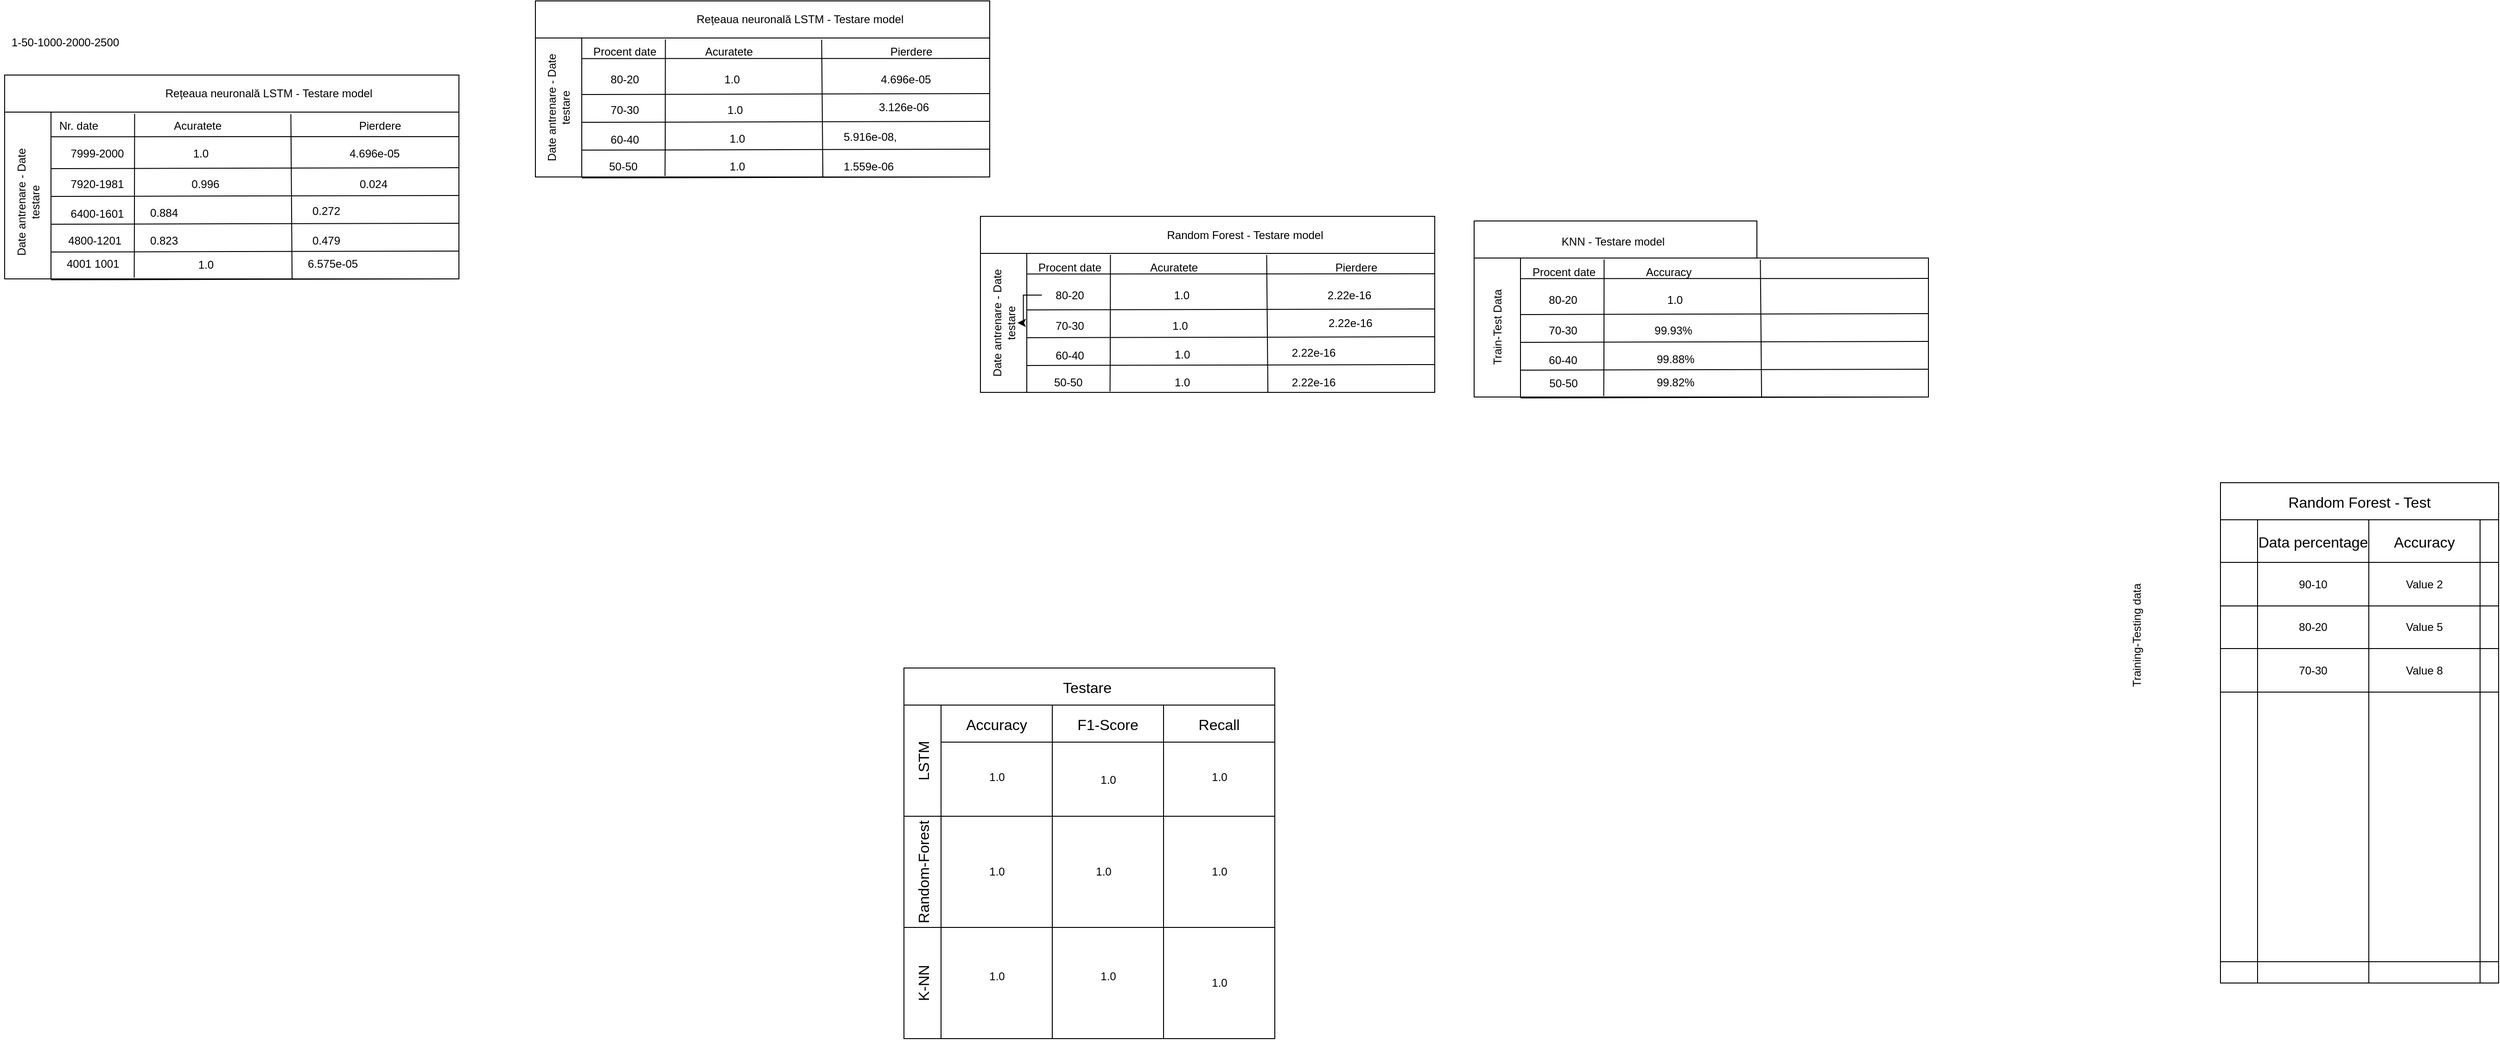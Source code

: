 <mxfile version="26.2.13">
  <diagram name="Page-1" id="PY9rWITnnQt0CTfy31vw">
    <mxGraphModel dx="1418" dy="755" grid="1" gridSize="10" guides="1" tooltips="1" connect="1" arrows="1" fold="1" page="1" pageScale="1" pageWidth="850" pageHeight="1100" math="0" shadow="0">
      <root>
        <mxCell id="0" />
        <mxCell id="1" parent="0" />
        <mxCell id="I1dKK3iE2u9QphAeNOep-3" value="" style="rounded=0;whiteSpace=wrap;html=1;" parent="1" vertex="1">
          <mxGeometry x="190" y="210" width="440" height="180" as="geometry" />
        </mxCell>
        <mxCell id="I1dKK3iE2u9QphAeNOep-4" value="" style="endArrow=none;html=1;rounded=0;entryX=1;entryY=0.147;entryDx=0;entryDy=0;entryPerimeter=0;exitX=-0.001;exitY=0.148;exitDx=0;exitDy=0;exitPerimeter=0;" parent="1" source="I1dKK3iE2u9QphAeNOep-3" target="I1dKK3iE2u9QphAeNOep-3" edge="1">
          <mxGeometry width="50" height="50" relative="1" as="geometry">
            <mxPoint x="240" y="242" as="sourcePoint" />
            <mxPoint x="270" y="270" as="targetPoint" />
          </mxGeometry>
        </mxCell>
        <mxCell id="I1dKK3iE2u9QphAeNOep-7" value="" style="endArrow=none;html=1;rounded=0;exitX=0.204;exitY=0.993;exitDx=0;exitDy=0;exitPerimeter=0;entryX=0.205;entryY=0.01;entryDx=0;entryDy=0;entryPerimeter=0;" parent="1" source="I1dKK3iE2u9QphAeNOep-3" target="I1dKK3iE2u9QphAeNOep-3" edge="1">
          <mxGeometry width="50" height="50" relative="1" as="geometry">
            <mxPoint x="250.0" y="428.35" as="sourcePoint" />
            <mxPoint x="280" y="212" as="targetPoint" />
            <Array as="points">
              <mxPoint x="280" y="320" />
            </Array>
          </mxGeometry>
        </mxCell>
        <mxCell id="I1dKK3iE2u9QphAeNOep-9" value="" style="endArrow=none;html=1;rounded=0;entryX=1;entryY=0.147;entryDx=0;entryDy=0;entryPerimeter=0;exitX=-0.001;exitY=0.148;exitDx=0;exitDy=0;exitPerimeter=0;" parent="1" edge="1">
          <mxGeometry width="50" height="50" relative="1" as="geometry">
            <mxPoint x="190" y="271" as="sourcePoint" />
            <mxPoint x="630" y="270" as="targetPoint" />
          </mxGeometry>
        </mxCell>
        <mxCell id="I1dKK3iE2u9QphAeNOep-10" value="" style="endArrow=none;html=1;rounded=0;entryX=1;entryY=0.147;entryDx=0;entryDy=0;entryPerimeter=0;exitX=-0.001;exitY=0.148;exitDx=0;exitDy=0;exitPerimeter=0;" parent="1" edge="1">
          <mxGeometry width="50" height="50" relative="1" as="geometry">
            <mxPoint x="190" y="301" as="sourcePoint" />
            <mxPoint x="630" y="300" as="targetPoint" />
          </mxGeometry>
        </mxCell>
        <mxCell id="I1dKK3iE2u9QphAeNOep-11" value="" style="endArrow=none;html=1;rounded=0;entryX=1;entryY=0.147;entryDx=0;entryDy=0;entryPerimeter=0;exitX=-0.001;exitY=0.148;exitDx=0;exitDy=0;exitPerimeter=0;" parent="1" edge="1">
          <mxGeometry width="50" height="50" relative="1" as="geometry">
            <mxPoint x="190" y="331" as="sourcePoint" />
            <mxPoint x="630" y="330" as="targetPoint" />
          </mxGeometry>
        </mxCell>
        <mxCell id="I1dKK3iE2u9QphAeNOep-12" value="" style="endArrow=none;html=1;rounded=0;entryX=1;entryY=0.147;entryDx=0;entryDy=0;entryPerimeter=0;exitX=-0.001;exitY=0.148;exitDx=0;exitDy=0;exitPerimeter=0;" parent="1" edge="1">
          <mxGeometry width="50" height="50" relative="1" as="geometry">
            <mxPoint x="190" y="361" as="sourcePoint" />
            <mxPoint x="630" y="360" as="targetPoint" />
          </mxGeometry>
        </mxCell>
        <mxCell id="I1dKK3iE2u9QphAeNOep-13" value="" style="endArrow=none;html=1;rounded=0;entryX=1;entryY=0.147;entryDx=0;entryDy=0;entryPerimeter=0;exitX=-0.001;exitY=0.148;exitDx=0;exitDy=0;exitPerimeter=0;" parent="1" edge="1">
          <mxGeometry width="50" height="50" relative="1" as="geometry">
            <mxPoint x="190" y="391" as="sourcePoint" />
            <mxPoint x="630" y="390" as="targetPoint" />
          </mxGeometry>
        </mxCell>
        <mxCell id="I1dKK3iE2u9QphAeNOep-29" value="Nr. date" style="text;html=1;align=center;verticalAlign=middle;whiteSpace=wrap;rounded=0;" parent="1" vertex="1">
          <mxGeometry x="190" y="210" width="60" height="30" as="geometry" />
        </mxCell>
        <mxCell id="I1dKK3iE2u9QphAeNOep-30" value="" style="rounded=0;whiteSpace=wrap;html=1;" parent="1" vertex="1">
          <mxGeometry x="140" y="210" width="50" height="180" as="geometry" />
        </mxCell>
        <mxCell id="I1dKK3iE2u9QphAeNOep-31" value="Date antrenare - Date testare" style="text;html=1;align=center;verticalAlign=middle;whiteSpace=wrap;rounded=0;rotation=-90;" parent="1" vertex="1">
          <mxGeometry x="97.5" y="292.5" width="135" height="30" as="geometry" />
        </mxCell>
        <mxCell id="I1dKK3iE2u9QphAeNOep-32" value="7999-2000" style="text;html=1;align=center;verticalAlign=middle;whiteSpace=wrap;rounded=0;" parent="1" vertex="1">
          <mxGeometry x="210" y="240" width="60" height="30" as="geometry" />
        </mxCell>
        <mxCell id="I1dKK3iE2u9QphAeNOep-33" value="" style="rounded=0;whiteSpace=wrap;html=1;" parent="1" vertex="1">
          <mxGeometry x="140" y="170" width="490" height="40" as="geometry" />
        </mxCell>
        <mxCell id="I1dKK3iE2u9QphAeNOep-5" value="Rețeaua neuronală LSTM - Testare model" style="text;html=1;align=center;verticalAlign=middle;whiteSpace=wrap;rounded=0;" parent="1" vertex="1">
          <mxGeometry x="275" y="175" width="300" height="30" as="geometry" />
        </mxCell>
        <mxCell id="I1dKK3iE2u9QphAeNOep-35" value="Acuratete&amp;nbsp;" style="text;html=1;align=center;verticalAlign=middle;whiteSpace=wrap;rounded=0;" parent="1" vertex="1">
          <mxGeometry x="275" y="210" width="150" height="30" as="geometry" />
        </mxCell>
        <mxCell id="I1dKK3iE2u9QphAeNOep-36" value="Pierdere" style="text;html=1;align=center;verticalAlign=middle;whiteSpace=wrap;rounded=0;" parent="1" vertex="1">
          <mxGeometry x="470" y="210" width="150" height="30" as="geometry" />
        </mxCell>
        <mxCell id="I1dKK3iE2u9QphAeNOep-37" value="" style="endArrow=none;html=1;rounded=0;entryX=0.588;entryY=0.012;entryDx=0;entryDy=0;entryPerimeter=0;exitX=0.591;exitY=0.997;exitDx=0;exitDy=0;exitPerimeter=0;" parent="1" source="I1dKK3iE2u9QphAeNOep-3" target="I1dKK3iE2u9QphAeNOep-3" edge="1">
          <mxGeometry width="50" height="50" relative="1" as="geometry">
            <mxPoint x="430" y="350" as="sourcePoint" />
            <mxPoint x="480" y="300" as="targetPoint" />
          </mxGeometry>
        </mxCell>
        <mxCell id="I1dKK3iE2u9QphAeNOep-40" value="&amp;nbsp;4.696e-05" style="text;html=1;align=center;verticalAlign=middle;whiteSpace=wrap;rounded=0;" parent="1" vertex="1">
          <mxGeometry x="445" y="240" width="185" height="30" as="geometry" />
        </mxCell>
        <mxCell id="I1dKK3iE2u9QphAeNOep-41" value="&amp;nbsp;1.0" style="text;html=1;align=center;verticalAlign=middle;whiteSpace=wrap;rounded=0;" parent="1" vertex="1">
          <mxGeometry x="320" y="240" width="60" height="30" as="geometry" />
        </mxCell>
        <mxCell id="I1dKK3iE2u9QphAeNOep-42" value="7920-1981" style="text;html=1;align=center;verticalAlign=middle;whiteSpace=wrap;rounded=0;" parent="1" vertex="1">
          <mxGeometry x="210" y="273" width="60" height="30" as="geometry" />
        </mxCell>
        <mxCell id="I1dKK3iE2u9QphAeNOep-43" value="&amp;nbsp;0.996" style="text;html=1;align=center;verticalAlign=middle;whiteSpace=wrap;rounded=0;" parent="1" vertex="1">
          <mxGeometry x="250" y="273" width="210" height="30" as="geometry" />
        </mxCell>
        <mxCell id="I1dKK3iE2u9QphAeNOep-44" value="0.024" style="text;html=1;align=center;verticalAlign=middle;whiteSpace=wrap;rounded=0;" parent="1" vertex="1">
          <mxGeometry x="507.5" y="273" width="60" height="30" as="geometry" />
        </mxCell>
        <mxCell id="I1dKK3iE2u9QphAeNOep-47" value="6400-1601" style="text;html=1;align=center;verticalAlign=middle;whiteSpace=wrap;rounded=0;" parent="1" vertex="1">
          <mxGeometry x="210" y="305" width="60" height="30" as="geometry" />
        </mxCell>
        <mxCell id="I1dKK3iE2u9QphAeNOep-49" value="&lt;span style=&quot;color: rgb(0, 0, 0); font-family: Helvetica; font-size: 12px; font-style: normal; font-variant-ligatures: normal; font-variant-caps: normal; font-weight: 400; letter-spacing: normal; orphans: 2; text-align: center; text-indent: 0px; text-transform: none; widows: 2; word-spacing: 0px; -webkit-text-stroke-width: 0px; white-space: normal; background-color: rgb(251, 251, 251); text-decoration-thickness: initial; text-decoration-style: initial; text-decoration-color: initial; display: inline !important; float: none;&quot;&gt;0.272&lt;/span&gt;" style="text;whiteSpace=wrap;html=1;" parent="1" vertex="1">
          <mxGeometry x="470" y="303" width="160" height="40" as="geometry" />
        </mxCell>
        <mxCell id="I1dKK3iE2u9QphAeNOep-50" value="&lt;span style=&quot;color: rgb(0, 0, 0); font-family: Helvetica; font-size: 12px; font-style: normal; font-variant-ligatures: normal; font-variant-caps: normal; font-weight: 400; letter-spacing: normal; orphans: 2; text-align: center; text-indent: 0px; text-transform: none; widows: 2; word-spacing: 0px; -webkit-text-stroke-width: 0px; white-space: normal; background-color: rgb(251, 251, 251); text-decoration-thickness: initial; text-decoration-style: initial; text-decoration-color: initial; display: inline !important; float: none;&quot;&gt;0.884&lt;/span&gt;" style="text;whiteSpace=wrap;html=1;" parent="1" vertex="1">
          <mxGeometry x="295" y="305" width="150" height="40" as="geometry" />
        </mxCell>
        <mxCell id="I1dKK3iE2u9QphAeNOep-51" value="  4800-1201" style="text;whiteSpace=wrap;" parent="1" vertex="1">
          <mxGeometry x="200" y="335" width="90" height="40" as="geometry" />
        </mxCell>
        <mxCell id="I1dKK3iE2u9QphAeNOep-52" value="1-50-1000-2000-2500" style="text;html=1;align=center;verticalAlign=middle;resizable=0;points=[];autosize=1;strokeColor=none;fillColor=none;" parent="1" vertex="1">
          <mxGeometry x="135" y="120" width="140" height="30" as="geometry" />
        </mxCell>
        <mxCell id="I1dKK3iE2u9QphAeNOep-53" value="0.479" style="text;whiteSpace=wrap;" parent="1" vertex="1">
          <mxGeometry x="470" y="335" width="150" height="40" as="geometry" />
        </mxCell>
        <mxCell id="I1dKK3iE2u9QphAeNOep-54" value="0.823" style="text;whiteSpace=wrap;" parent="1" vertex="1">
          <mxGeometry x="295" y="335" width="150" height="40" as="geometry" />
        </mxCell>
        <mxCell id="I1dKK3iE2u9QphAeNOep-55" value="4001 1001" style="text;whiteSpace=wrap;" parent="1" vertex="1">
          <mxGeometry x="205" y="360" width="90" height="40" as="geometry" />
        </mxCell>
        <mxCell id="I1dKK3iE2u9QphAeNOep-56" value="6.575e-05" style="text;whiteSpace=wrap;" parent="1" vertex="1">
          <mxGeometry x="465" y="360" width="170" height="40" as="geometry" />
        </mxCell>
        <mxCell id="I1dKK3iE2u9QphAeNOep-57" value="&amp;nbsp;1.0" style="text;html=1;align=center;verticalAlign=middle;resizable=0;points=[];autosize=1;strokeColor=none;fillColor=none;" parent="1" vertex="1">
          <mxGeometry x="335" y="360" width="40" height="30" as="geometry" />
        </mxCell>
        <mxCell id="I1dKK3iE2u9QphAeNOep-130" value="Testare " style="shape=table;childLayout=tableLayout;startSize=40;collapsible=0;recursiveResize=0;expand=0;fontSize=16;" parent="1" vertex="1">
          <mxGeometry x="1110" y="810" width="400" height="400" as="geometry" />
        </mxCell>
        <mxCell id="I1dKK3iE2u9QphAeNOep-131" value="LSTM" style="shape=tableRow;horizontal=0;swimlaneHead=0;swimlaneBody=0;top=0;left=0;strokeColor=inherit;bottom=0;right=0;dropTarget=0;fontStyle=0;fillColor=none;points=[[0,0.5],[1,0.5]];portConstraint=eastwest;startSize=40;collapsible=0;recursiveResize=0;expand=0;fontSize=16;" parent="I1dKK3iE2u9QphAeNOep-130" vertex="1">
          <mxGeometry y="40" width="400" height="120" as="geometry" />
        </mxCell>
        <mxCell id="I1dKK3iE2u9QphAeNOep-132" value="Accuracy" style="swimlane;swimlaneHead=0;swimlaneBody=0;fontStyle=0;strokeColor=inherit;connectable=0;fillColor=none;startSize=40;collapsible=0;recursiveResize=0;expand=0;fontSize=16;" parent="I1dKK3iE2u9QphAeNOep-131" vertex="1">
          <mxGeometry x="40" width="120" height="120" as="geometry">
            <mxRectangle width="120" height="120" as="alternateBounds" />
          </mxGeometry>
        </mxCell>
        <mxCell id="OG5c_tO3-TUJXD1SEKAm-31" value="1.0" style="text;html=1;align=center;verticalAlign=middle;resizable=0;points=[];autosize=1;strokeColor=none;fillColor=none;" parent="I1dKK3iE2u9QphAeNOep-132" vertex="1">
          <mxGeometry x="40" y="62.5" width="40" height="30" as="geometry" />
        </mxCell>
        <mxCell id="I1dKK3iE2u9QphAeNOep-133" value="F1-Score" style="swimlane;swimlaneHead=0;swimlaneBody=0;fontStyle=0;strokeColor=inherit;connectable=0;fillColor=none;startSize=40;collapsible=0;recursiveResize=0;expand=0;fontSize=16;" parent="I1dKK3iE2u9QphAeNOep-131" vertex="1">
          <mxGeometry x="160" width="120" height="120" as="geometry">
            <mxRectangle width="120" height="120" as="alternateBounds" />
          </mxGeometry>
        </mxCell>
        <mxCell id="OG5c_tO3-TUJXD1SEKAm-33" value="1.0" style="text;html=1;align=center;verticalAlign=middle;resizable=0;points=[];autosize=1;strokeColor=none;fillColor=none;" parent="I1dKK3iE2u9QphAeNOep-133" vertex="1">
          <mxGeometry x="40" y="65.5" width="40" height="30" as="geometry" />
        </mxCell>
        <mxCell id="I1dKK3iE2u9QphAeNOep-134" value="Recall" style="swimlane;swimlaneHead=0;swimlaneBody=0;fontStyle=0;strokeColor=inherit;connectable=0;fillColor=none;startSize=40;collapsible=0;recursiveResize=0;expand=0;fontSize=16;" parent="I1dKK3iE2u9QphAeNOep-131" vertex="1">
          <mxGeometry x="280" width="120" height="120" as="geometry">
            <mxRectangle width="120" height="120" as="alternateBounds" />
          </mxGeometry>
        </mxCell>
        <mxCell id="OG5c_tO3-TUJXD1SEKAm-32" value="1.0" style="text;html=1;align=center;verticalAlign=middle;resizable=0;points=[];autosize=1;strokeColor=none;fillColor=none;" parent="I1dKK3iE2u9QphAeNOep-134" vertex="1">
          <mxGeometry x="40" y="62.5" width="40" height="30" as="geometry" />
        </mxCell>
        <mxCell id="I1dKK3iE2u9QphAeNOep-135" value="Random-Forest" style="shape=tableRow;horizontal=0;swimlaneHead=0;swimlaneBody=0;top=0;left=0;strokeColor=inherit;bottom=0;right=0;dropTarget=0;fontStyle=0;fillColor=none;points=[[0,0.5],[1,0.5]];portConstraint=eastwest;startSize=40;collapsible=0;recursiveResize=0;expand=0;fontSize=16;" parent="I1dKK3iE2u9QphAeNOep-130" vertex="1">
          <mxGeometry y="160" width="400" height="120" as="geometry" />
        </mxCell>
        <mxCell id="I1dKK3iE2u9QphAeNOep-136" value="" style="swimlane;swimlaneHead=0;swimlaneBody=0;fontStyle=0;connectable=0;strokeColor=inherit;fillColor=none;startSize=0;collapsible=0;recursiveResize=0;expand=0;fontSize=16;" parent="I1dKK3iE2u9QphAeNOep-135" vertex="1">
          <mxGeometry x="40" width="120" height="120" as="geometry">
            <mxRectangle width="120" height="120" as="alternateBounds" />
          </mxGeometry>
        </mxCell>
        <mxCell id="OG5c_tO3-TUJXD1SEKAm-29" value="1.0" style="text;html=1;align=center;verticalAlign=middle;resizable=0;points=[];autosize=1;strokeColor=none;fillColor=none;" parent="I1dKK3iE2u9QphAeNOep-136" vertex="1">
          <mxGeometry x="40" y="45" width="40" height="30" as="geometry" />
        </mxCell>
        <mxCell id="I1dKK3iE2u9QphAeNOep-137" value="" style="swimlane;swimlaneHead=0;swimlaneBody=0;fontStyle=0;connectable=0;strokeColor=inherit;fillColor=none;startSize=0;collapsible=0;recursiveResize=0;expand=0;fontSize=16;" parent="I1dKK3iE2u9QphAeNOep-135" vertex="1">
          <mxGeometry x="160" width="120" height="120" as="geometry">
            <mxRectangle width="120" height="120" as="alternateBounds" />
          </mxGeometry>
        </mxCell>
        <mxCell id="OG5c_tO3-TUJXD1SEKAm-28" value="1.0" style="text;html=1;align=center;verticalAlign=middle;resizable=0;points=[];autosize=1;strokeColor=none;fillColor=none;" parent="I1dKK3iE2u9QphAeNOep-137" vertex="1">
          <mxGeometry x="35" y="45" width="40" height="30" as="geometry" />
        </mxCell>
        <mxCell id="I1dKK3iE2u9QphAeNOep-138" value="" style="swimlane;swimlaneHead=0;swimlaneBody=0;fontStyle=0;connectable=0;strokeColor=inherit;fillColor=none;startSize=0;collapsible=0;recursiveResize=0;expand=0;fontSize=16;" parent="I1dKK3iE2u9QphAeNOep-135" vertex="1">
          <mxGeometry x="280" width="120" height="120" as="geometry">
            <mxRectangle width="120" height="120" as="alternateBounds" />
          </mxGeometry>
        </mxCell>
        <mxCell id="OG5c_tO3-TUJXD1SEKAm-30" value="1.0" style="text;html=1;align=center;verticalAlign=middle;resizable=0;points=[];autosize=1;strokeColor=none;fillColor=none;" parent="I1dKK3iE2u9QphAeNOep-138" vertex="1">
          <mxGeometry x="40" y="45" width="40" height="30" as="geometry" />
        </mxCell>
        <mxCell id="I1dKK3iE2u9QphAeNOep-139" value="K-NN" style="shape=tableRow;horizontal=0;swimlaneHead=0;swimlaneBody=0;top=0;left=0;strokeColor=inherit;bottom=0;right=0;dropTarget=0;fontStyle=0;fillColor=none;points=[[0,0.5],[1,0.5]];portConstraint=eastwest;startSize=40;collapsible=0;recursiveResize=0;expand=0;fontSize=16;" parent="I1dKK3iE2u9QphAeNOep-130" vertex="1">
          <mxGeometry y="280" width="400" height="120" as="geometry" />
        </mxCell>
        <mxCell id="I1dKK3iE2u9QphAeNOep-140" value="" style="swimlane;swimlaneHead=0;swimlaneBody=0;fontStyle=0;connectable=0;strokeColor=inherit;fillColor=none;startSize=0;collapsible=0;recursiveResize=0;expand=0;fontSize=16;" parent="I1dKK3iE2u9QphAeNOep-139" vertex="1">
          <mxGeometry x="40" width="120" height="120" as="geometry">
            <mxRectangle width="120" height="120" as="alternateBounds" />
          </mxGeometry>
        </mxCell>
        <mxCell id="OG5c_tO3-TUJXD1SEKAm-34" value="1.0" style="text;html=1;align=center;verticalAlign=middle;resizable=0;points=[];autosize=1;strokeColor=none;fillColor=none;" parent="I1dKK3iE2u9QphAeNOep-140" vertex="1">
          <mxGeometry x="40" y="38" width="40" height="30" as="geometry" />
        </mxCell>
        <mxCell id="I1dKK3iE2u9QphAeNOep-141" value="" style="swimlane;swimlaneHead=0;swimlaneBody=0;fontStyle=0;connectable=0;strokeColor=inherit;fillColor=none;startSize=0;collapsible=0;recursiveResize=0;expand=0;fontSize=16;" parent="I1dKK3iE2u9QphAeNOep-139" vertex="1">
          <mxGeometry x="160" width="120" height="120" as="geometry">
            <mxRectangle width="120" height="120" as="alternateBounds" />
          </mxGeometry>
        </mxCell>
        <mxCell id="OG5c_tO3-TUJXD1SEKAm-35" value="1.0" style="text;html=1;align=center;verticalAlign=middle;resizable=0;points=[];autosize=1;strokeColor=none;fillColor=none;" parent="I1dKK3iE2u9QphAeNOep-141" vertex="1">
          <mxGeometry x="40" y="38" width="40" height="30" as="geometry" />
        </mxCell>
        <mxCell id="I1dKK3iE2u9QphAeNOep-142" value="" style="swimlane;swimlaneHead=0;swimlaneBody=0;fontStyle=0;connectable=0;strokeColor=inherit;fillColor=none;startSize=0;collapsible=0;recursiveResize=0;expand=0;fontSize=16;" parent="I1dKK3iE2u9QphAeNOep-139" vertex="1">
          <mxGeometry x="280" width="120" height="120" as="geometry">
            <mxRectangle width="120" height="120" as="alternateBounds" />
          </mxGeometry>
        </mxCell>
        <mxCell id="OG5c_tO3-TUJXD1SEKAm-36" value="1.0" style="text;html=1;align=center;verticalAlign=middle;resizable=0;points=[];autosize=1;strokeColor=none;fillColor=none;" parent="I1dKK3iE2u9QphAeNOep-142" vertex="1">
          <mxGeometry x="40" y="45" width="40" height="30" as="geometry" />
        </mxCell>
        <mxCell id="I1dKK3iE2u9QphAeNOep-144" value="" style="swimlane;swimlaneHead=0;swimlaneBody=0;fontStyle=0;connectable=0;strokeColor=inherit;fillColor=none;startSize=0;collapsible=0;recursiveResize=0;expand=0;fontSize=16;" parent="1" vertex="1">
          <mxGeometry x="970" y="560" width="120" height="120" as="geometry">
            <mxRectangle width="120" height="120" as="alternateBounds" />
          </mxGeometry>
        </mxCell>
        <mxCell id="I1dKK3iE2u9QphAeNOep-145" value="" style="swimlane;swimlaneHead=0;swimlaneBody=0;fontStyle=0;connectable=0;strokeColor=inherit;fillColor=none;startSize=0;collapsible=0;recursiveResize=0;expand=0;fontSize=16;" parent="1" vertex="1">
          <mxGeometry x="970" y="680" width="120" height="120" as="geometry">
            <mxRectangle width="120" height="120" as="alternateBounds" />
          </mxGeometry>
        </mxCell>
        <mxCell id="K1rj8jE5_-2xYqu6Y4NA-1" value="" style="rounded=0;whiteSpace=wrap;html=1;" parent="1" vertex="1">
          <mxGeometry x="762.5" y="130" width="440" height="150" as="geometry" />
        </mxCell>
        <mxCell id="K1rj8jE5_-2xYqu6Y4NA-2" value="" style="endArrow=none;html=1;rounded=0;entryX=1;entryY=0.147;entryDx=0;entryDy=0;entryPerimeter=0;exitX=-0.001;exitY=0.148;exitDx=0;exitDy=0;exitPerimeter=0;" parent="1" source="K1rj8jE5_-2xYqu6Y4NA-1" target="K1rj8jE5_-2xYqu6Y4NA-1" edge="1">
          <mxGeometry width="50" height="50" relative="1" as="geometry">
            <mxPoint x="812.5" y="162" as="sourcePoint" />
            <mxPoint x="842.5" y="190" as="targetPoint" />
          </mxGeometry>
        </mxCell>
        <mxCell id="K1rj8jE5_-2xYqu6Y4NA-3" value="" style="endArrow=none;html=1;rounded=0;exitX=0.204;exitY=0.993;exitDx=0;exitDy=0;exitPerimeter=0;entryX=0.205;entryY=0.01;entryDx=0;entryDy=0;entryPerimeter=0;" parent="1" source="K1rj8jE5_-2xYqu6Y4NA-1" target="K1rj8jE5_-2xYqu6Y4NA-1" edge="1">
          <mxGeometry width="50" height="50" relative="1" as="geometry">
            <mxPoint x="822.5" y="348.35" as="sourcePoint" />
            <mxPoint x="852.5" y="132" as="targetPoint" />
            <Array as="points">
              <mxPoint x="852.5" y="240" />
            </Array>
          </mxGeometry>
        </mxCell>
        <mxCell id="K1rj8jE5_-2xYqu6Y4NA-4" value="" style="endArrow=none;html=1;rounded=0;entryX=1;entryY=0.147;entryDx=0;entryDy=0;entryPerimeter=0;exitX=-0.001;exitY=0.148;exitDx=0;exitDy=0;exitPerimeter=0;" parent="1" edge="1">
          <mxGeometry width="50" height="50" relative="1" as="geometry">
            <mxPoint x="762.5" y="191" as="sourcePoint" />
            <mxPoint x="1202.5" y="190" as="targetPoint" />
          </mxGeometry>
        </mxCell>
        <mxCell id="K1rj8jE5_-2xYqu6Y4NA-5" value="" style="endArrow=none;html=1;rounded=0;entryX=1;entryY=0.147;entryDx=0;entryDy=0;entryPerimeter=0;exitX=-0.001;exitY=0.148;exitDx=0;exitDy=0;exitPerimeter=0;" parent="1" edge="1">
          <mxGeometry width="50" height="50" relative="1" as="geometry">
            <mxPoint x="762.5" y="221" as="sourcePoint" />
            <mxPoint x="1202.5" y="220" as="targetPoint" />
          </mxGeometry>
        </mxCell>
        <mxCell id="K1rj8jE5_-2xYqu6Y4NA-6" value="" style="endArrow=none;html=1;rounded=0;entryX=1;entryY=0.147;entryDx=0;entryDy=0;entryPerimeter=0;exitX=-0.001;exitY=0.148;exitDx=0;exitDy=0;exitPerimeter=0;" parent="1" edge="1">
          <mxGeometry width="50" height="50" relative="1" as="geometry">
            <mxPoint x="762.5" y="251" as="sourcePoint" />
            <mxPoint x="1202.5" y="250" as="targetPoint" />
          </mxGeometry>
        </mxCell>
        <mxCell id="K1rj8jE5_-2xYqu6Y4NA-7" value="" style="endArrow=none;html=1;rounded=0;entryX=1;entryY=0.147;entryDx=0;entryDy=0;entryPerimeter=0;exitX=-0.001;exitY=0.148;exitDx=0;exitDy=0;exitPerimeter=0;" parent="1" edge="1">
          <mxGeometry width="50" height="50" relative="1" as="geometry">
            <mxPoint x="762.5" y="281" as="sourcePoint" />
            <mxPoint x="1202.5" y="280" as="targetPoint" />
          </mxGeometry>
        </mxCell>
        <mxCell id="K1rj8jE5_-2xYqu6Y4NA-9" value="Procent date" style="text;html=1;align=center;verticalAlign=middle;whiteSpace=wrap;rounded=0;" parent="1" vertex="1">
          <mxGeometry x="755" y="130" width="107.5" height="30" as="geometry" />
        </mxCell>
        <mxCell id="K1rj8jE5_-2xYqu6Y4NA-10" value="" style="rounded=0;whiteSpace=wrap;html=1;" parent="1" vertex="1">
          <mxGeometry x="712.5" y="130" width="50" height="150" as="geometry" />
        </mxCell>
        <mxCell id="K1rj8jE5_-2xYqu6Y4NA-11" value="Date antrenare - Date testare" style="text;html=1;align=center;verticalAlign=middle;whiteSpace=wrap;rounded=0;rotation=-90;" parent="1" vertex="1">
          <mxGeometry x="670" y="190" width="135" height="30" as="geometry" />
        </mxCell>
        <mxCell id="K1rj8jE5_-2xYqu6Y4NA-12" value="80-20" style="text;html=1;align=center;verticalAlign=middle;whiteSpace=wrap;rounded=0;" parent="1" vertex="1">
          <mxGeometry x="778.75" y="160" width="60" height="30" as="geometry" />
        </mxCell>
        <mxCell id="K1rj8jE5_-2xYqu6Y4NA-13" value="" style="rounded=0;whiteSpace=wrap;html=1;" parent="1" vertex="1">
          <mxGeometry x="712.5" y="90" width="490" height="40" as="geometry" />
        </mxCell>
        <mxCell id="K1rj8jE5_-2xYqu6Y4NA-14" value="Rețeaua neuronală LSTM - Testare model" style="text;html=1;align=center;verticalAlign=middle;whiteSpace=wrap;rounded=0;" parent="1" vertex="1">
          <mxGeometry x="847.5" y="95" width="300" height="30" as="geometry" />
        </mxCell>
        <mxCell id="K1rj8jE5_-2xYqu6Y4NA-15" value="Acuratete&amp;nbsp;" style="text;html=1;align=center;verticalAlign=middle;whiteSpace=wrap;rounded=0;" parent="1" vertex="1">
          <mxGeometry x="847.5" y="130" width="150" height="30" as="geometry" />
        </mxCell>
        <mxCell id="K1rj8jE5_-2xYqu6Y4NA-16" value="Pierdere" style="text;html=1;align=center;verticalAlign=middle;whiteSpace=wrap;rounded=0;" parent="1" vertex="1">
          <mxGeometry x="1042.5" y="130" width="150" height="30" as="geometry" />
        </mxCell>
        <mxCell id="K1rj8jE5_-2xYqu6Y4NA-17" value="" style="endArrow=none;html=1;rounded=0;entryX=0.588;entryY=0.012;entryDx=0;entryDy=0;entryPerimeter=0;exitX=0.591;exitY=0.997;exitDx=0;exitDy=0;exitPerimeter=0;" parent="1" source="K1rj8jE5_-2xYqu6Y4NA-1" target="K1rj8jE5_-2xYqu6Y4NA-1" edge="1">
          <mxGeometry width="50" height="50" relative="1" as="geometry">
            <mxPoint x="1002.5" y="270" as="sourcePoint" />
            <mxPoint x="1052.5" y="220" as="targetPoint" />
          </mxGeometry>
        </mxCell>
        <mxCell id="K1rj8jE5_-2xYqu6Y4NA-18" value="&amp;nbsp;4.696e-05" style="text;html=1;align=center;verticalAlign=middle;whiteSpace=wrap;rounded=0;" parent="1" vertex="1">
          <mxGeometry x="1017.5" y="160" width="185" height="30" as="geometry" />
        </mxCell>
        <mxCell id="K1rj8jE5_-2xYqu6Y4NA-19" value="&amp;nbsp;1.0" style="text;html=1;align=center;verticalAlign=middle;whiteSpace=wrap;rounded=0;" parent="1" vertex="1">
          <mxGeometry x="892.5" y="160" width="60" height="30" as="geometry" />
        </mxCell>
        <mxCell id="K1rj8jE5_-2xYqu6Y4NA-20" value="70-30" style="text;html=1;align=center;verticalAlign=middle;whiteSpace=wrap;rounded=0;" parent="1" vertex="1">
          <mxGeometry x="778.75" y="193" width="60" height="30" as="geometry" />
        </mxCell>
        <mxCell id="K1rj8jE5_-2xYqu6Y4NA-21" value="1.0" style="text;html=1;align=center;verticalAlign=middle;whiteSpace=wrap;rounded=0;" parent="1" vertex="1">
          <mxGeometry x="822.5" y="193" width="210" height="30" as="geometry" />
        </mxCell>
        <mxCell id="K1rj8jE5_-2xYqu6Y4NA-22" value="3.126e-06" style="text;html=1;align=center;verticalAlign=middle;whiteSpace=wrap;rounded=0;" parent="1" vertex="1">
          <mxGeometry x="1030" y="190" width="160" height="30" as="geometry" />
        </mxCell>
        <mxCell id="K1rj8jE5_-2xYqu6Y4NA-23" value="60-40" style="text;html=1;align=center;verticalAlign=middle;whiteSpace=wrap;rounded=0;" parent="1" vertex="1">
          <mxGeometry x="778.75" y="225" width="60" height="30" as="geometry" />
        </mxCell>
        <mxCell id="K1rj8jE5_-2xYqu6Y4NA-24" value="&lt;span style=&quot;text-align: center; text-wrap-mode: nowrap;&quot;&gt;5.916e-08,&lt;/span&gt;" style="text;whiteSpace=wrap;html=1;" parent="1" vertex="1">
          <mxGeometry x="1042.5" y="223" width="160" height="40" as="geometry" />
        </mxCell>
        <mxCell id="K1rj8jE5_-2xYqu6Y4NA-25" value="&lt;div style=&quot;text-align: center;&quot;&gt;&lt;span style=&quot;background-color: transparent; color: light-dark(rgb(0, 0, 0), rgb(255, 255, 255));&quot;&gt;1.0&lt;/span&gt;&lt;/div&gt;" style="text;whiteSpace=wrap;html=1;" parent="1" vertex="1">
          <mxGeometry x="920" y="225" width="150" height="40" as="geometry" />
        </mxCell>
        <mxCell id="K1rj8jE5_-2xYqu6Y4NA-26" value="50-50" style="text;whiteSpace=wrap;" parent="1" vertex="1">
          <mxGeometry x="790" y="255" width="90" height="40" as="geometry" />
        </mxCell>
        <mxCell id="K1rj8jE5_-2xYqu6Y4NA-27" value="1.559e-06" style="text;whiteSpace=wrap;" parent="1" vertex="1">
          <mxGeometry x="1042.5" y="255" width="150" height="40" as="geometry" />
        </mxCell>
        <mxCell id="K1rj8jE5_-2xYqu6Y4NA-28" value="1.0&#xa;" style="text;whiteSpace=wrap;" parent="1" vertex="1">
          <mxGeometry x="920" y="255" width="150" height="40" as="geometry" />
        </mxCell>
        <mxCell id="OG5c_tO3-TUJXD1SEKAm-1" value="" style="rounded=0;whiteSpace=wrap;html=1;" parent="1" vertex="1">
          <mxGeometry x="1242.5" y="362.5" width="440" height="150" as="geometry" />
        </mxCell>
        <mxCell id="OG5c_tO3-TUJXD1SEKAm-2" value="" style="endArrow=none;html=1;rounded=0;entryX=1;entryY=0.147;entryDx=0;entryDy=0;entryPerimeter=0;exitX=-0.001;exitY=0.148;exitDx=0;exitDy=0;exitPerimeter=0;" parent="1" source="OG5c_tO3-TUJXD1SEKAm-1" target="OG5c_tO3-TUJXD1SEKAm-1" edge="1">
          <mxGeometry width="50" height="50" relative="1" as="geometry">
            <mxPoint x="1292.5" y="394.5" as="sourcePoint" />
            <mxPoint x="1322.5" y="422.5" as="targetPoint" />
          </mxGeometry>
        </mxCell>
        <mxCell id="OG5c_tO3-TUJXD1SEKAm-3" value="" style="endArrow=none;html=1;rounded=0;exitX=0.204;exitY=0.993;exitDx=0;exitDy=0;exitPerimeter=0;entryX=0.205;entryY=0.01;entryDx=0;entryDy=0;entryPerimeter=0;" parent="1" source="OG5c_tO3-TUJXD1SEKAm-1" target="OG5c_tO3-TUJXD1SEKAm-1" edge="1">
          <mxGeometry width="50" height="50" relative="1" as="geometry">
            <mxPoint x="1302.5" y="580.85" as="sourcePoint" />
            <mxPoint x="1332.5" y="364.5" as="targetPoint" />
            <Array as="points">
              <mxPoint x="1332.5" y="472.5" />
            </Array>
          </mxGeometry>
        </mxCell>
        <mxCell id="OG5c_tO3-TUJXD1SEKAm-4" value="" style="endArrow=none;html=1;rounded=0;entryX=1;entryY=0.147;entryDx=0;entryDy=0;entryPerimeter=0;exitX=-0.001;exitY=0.148;exitDx=0;exitDy=0;exitPerimeter=0;" parent="1" edge="1">
          <mxGeometry width="50" height="50" relative="1" as="geometry">
            <mxPoint x="1242.5" y="423.5" as="sourcePoint" />
            <mxPoint x="1682.5" y="422.5" as="targetPoint" />
          </mxGeometry>
        </mxCell>
        <mxCell id="OG5c_tO3-TUJXD1SEKAm-5" value="" style="endArrow=none;html=1;rounded=0;entryX=1;entryY=0.147;entryDx=0;entryDy=0;entryPerimeter=0;exitX=-0.001;exitY=0.148;exitDx=0;exitDy=0;exitPerimeter=0;" parent="1" edge="1">
          <mxGeometry width="50" height="50" relative="1" as="geometry">
            <mxPoint x="1242.5" y="453.5" as="sourcePoint" />
            <mxPoint x="1682.5" y="452.5" as="targetPoint" />
          </mxGeometry>
        </mxCell>
        <mxCell id="OG5c_tO3-TUJXD1SEKAm-6" value="" style="endArrow=none;html=1;rounded=0;entryX=1;entryY=0.147;entryDx=0;entryDy=0;entryPerimeter=0;exitX=-0.001;exitY=0.148;exitDx=0;exitDy=0;exitPerimeter=0;" parent="1" edge="1">
          <mxGeometry width="50" height="50" relative="1" as="geometry">
            <mxPoint x="1242.5" y="483.5" as="sourcePoint" />
            <mxPoint x="1682.5" y="482.5" as="targetPoint" />
          </mxGeometry>
        </mxCell>
        <mxCell id="OG5c_tO3-TUJXD1SEKAm-8" value="Procent date" style="text;html=1;align=center;verticalAlign=middle;whiteSpace=wrap;rounded=0;" parent="1" vertex="1">
          <mxGeometry x="1235" y="362.5" width="107.5" height="30" as="geometry" />
        </mxCell>
        <mxCell id="OG5c_tO3-TUJXD1SEKAm-9" value="" style="rounded=0;whiteSpace=wrap;html=1;" parent="1" vertex="1">
          <mxGeometry x="1192.5" y="362.5" width="50" height="150" as="geometry" />
        </mxCell>
        <mxCell id="OG5c_tO3-TUJXD1SEKAm-10" value="Date antrenare - Date testare" style="text;html=1;align=center;verticalAlign=middle;whiteSpace=wrap;rounded=0;rotation=-90;" parent="1" vertex="1">
          <mxGeometry x="1150" y="422.5" width="135" height="30" as="geometry" />
        </mxCell>
        <mxCell id="OG5c_tO3-TUJXD1SEKAm-91" value="" style="edgeStyle=orthogonalEdgeStyle;rounded=0;orthogonalLoop=1;jettySize=auto;html=1;" parent="1" source="OG5c_tO3-TUJXD1SEKAm-11" target="OG5c_tO3-TUJXD1SEKAm-10" edge="1">
          <mxGeometry relative="1" as="geometry" />
        </mxCell>
        <mxCell id="OG5c_tO3-TUJXD1SEKAm-11" value="80-20" style="text;html=1;align=center;verticalAlign=middle;whiteSpace=wrap;rounded=0;" parent="1" vertex="1">
          <mxGeometry x="1258.75" y="392.5" width="60" height="30" as="geometry" />
        </mxCell>
        <mxCell id="OG5c_tO3-TUJXD1SEKAm-12" value="" style="rounded=0;whiteSpace=wrap;html=1;" parent="1" vertex="1">
          <mxGeometry x="1192.5" y="322.5" width="490" height="40" as="geometry" />
        </mxCell>
        <mxCell id="OG5c_tO3-TUJXD1SEKAm-13" value="Random Forest - Testare model" style="text;html=1;align=center;verticalAlign=middle;whiteSpace=wrap;rounded=0;" parent="1" vertex="1">
          <mxGeometry x="1327.5" y="327.5" width="300" height="30" as="geometry" />
        </mxCell>
        <mxCell id="OG5c_tO3-TUJXD1SEKAm-14" value="Acuratete&amp;nbsp;" style="text;html=1;align=center;verticalAlign=middle;whiteSpace=wrap;rounded=0;" parent="1" vertex="1">
          <mxGeometry x="1327.5" y="362.5" width="150" height="30" as="geometry" />
        </mxCell>
        <mxCell id="OG5c_tO3-TUJXD1SEKAm-15" value="Pierdere" style="text;html=1;align=center;verticalAlign=middle;whiteSpace=wrap;rounded=0;" parent="1" vertex="1">
          <mxGeometry x="1522.5" y="362.5" width="150" height="30" as="geometry" />
        </mxCell>
        <mxCell id="OG5c_tO3-TUJXD1SEKAm-16" value="" style="endArrow=none;html=1;rounded=0;entryX=0.588;entryY=0.012;entryDx=0;entryDy=0;entryPerimeter=0;exitX=0.591;exitY=0.997;exitDx=0;exitDy=0;exitPerimeter=0;" parent="1" source="OG5c_tO3-TUJXD1SEKAm-1" target="OG5c_tO3-TUJXD1SEKAm-1" edge="1">
          <mxGeometry width="50" height="50" relative="1" as="geometry">
            <mxPoint x="1482.5" y="502.5" as="sourcePoint" />
            <mxPoint x="1532.5" y="452.5" as="targetPoint" />
          </mxGeometry>
        </mxCell>
        <mxCell id="OG5c_tO3-TUJXD1SEKAm-17" value="2.22e-16" style="text;html=1;align=center;verticalAlign=middle;whiteSpace=wrap;rounded=0;" parent="1" vertex="1">
          <mxGeometry x="1497.5" y="392.5" width="185" height="30" as="geometry" />
        </mxCell>
        <mxCell id="OG5c_tO3-TUJXD1SEKAm-18" value="&amp;nbsp;1.0" style="text;html=1;align=center;verticalAlign=middle;whiteSpace=wrap;rounded=0;" parent="1" vertex="1">
          <mxGeometry x="1377.5" y="392.5" width="60" height="30" as="geometry" />
        </mxCell>
        <mxCell id="OG5c_tO3-TUJXD1SEKAm-19" value="70-30" style="text;html=1;align=center;verticalAlign=middle;whiteSpace=wrap;rounded=0;" parent="1" vertex="1">
          <mxGeometry x="1258.75" y="425.5" width="60" height="30" as="geometry" />
        </mxCell>
        <mxCell id="OG5c_tO3-TUJXD1SEKAm-20" value="1.0" style="text;html=1;align=center;verticalAlign=middle;whiteSpace=wrap;rounded=0;" parent="1" vertex="1">
          <mxGeometry x="1302.5" y="425.5" width="210" height="30" as="geometry" />
        </mxCell>
        <mxCell id="OG5c_tO3-TUJXD1SEKAm-21" value="&amp;nbsp;2.22e-16" style="text;html=1;align=center;verticalAlign=middle;whiteSpace=wrap;rounded=0;" parent="1" vertex="1">
          <mxGeometry x="1510" y="422.5" width="160" height="30" as="geometry" />
        </mxCell>
        <mxCell id="OG5c_tO3-TUJXD1SEKAm-22" value="60-40" style="text;html=1;align=center;verticalAlign=middle;whiteSpace=wrap;rounded=0;" parent="1" vertex="1">
          <mxGeometry x="1258.75" y="457.5" width="60" height="30" as="geometry" />
        </mxCell>
        <mxCell id="OG5c_tO3-TUJXD1SEKAm-23" value="&lt;div style=&quot;text-align: center;&quot;&gt;&lt;span style=&quot;text-wrap-mode: nowrap;&quot;&gt;&amp;nbsp;2.22e-16&lt;/span&gt;&lt;/div&gt;" style="text;whiteSpace=wrap;html=1;" parent="1" vertex="1">
          <mxGeometry x="1522.5" y="455.5" width="160" height="40" as="geometry" />
        </mxCell>
        <mxCell id="OG5c_tO3-TUJXD1SEKAm-24" value="&lt;div style=&quot;text-align: center;&quot;&gt;&lt;span style=&quot;background-color: transparent; color: light-dark(rgb(0, 0, 0), rgb(255, 255, 255));&quot;&gt;1.0&lt;/span&gt;&lt;/div&gt;" style="text;whiteSpace=wrap;html=1;" parent="1" vertex="1">
          <mxGeometry x="1400" y="457.5" width="150" height="40" as="geometry" />
        </mxCell>
        <mxCell id="OG5c_tO3-TUJXD1SEKAm-25" value="50-50" style="text;whiteSpace=wrap;" parent="1" vertex="1">
          <mxGeometry x="1270" y="487.5" width="90" height="40" as="geometry" />
        </mxCell>
        <mxCell id="OG5c_tO3-TUJXD1SEKAm-26" value=" 2.22e-16" style="text;whiteSpace=wrap;" parent="1" vertex="1">
          <mxGeometry x="1522.5" y="487.5" width="150" height="40" as="geometry" />
        </mxCell>
        <mxCell id="OG5c_tO3-TUJXD1SEKAm-27" value="1.0&#xa;" style="text;whiteSpace=wrap;" parent="1" vertex="1">
          <mxGeometry x="1400" y="487.5" width="150" height="40" as="geometry" />
        </mxCell>
        <mxCell id="OG5c_tO3-TUJXD1SEKAm-37" value="" style="rounded=0;whiteSpace=wrap;html=1;" parent="1" vertex="1">
          <mxGeometry x="1775" y="367.5" width="440" height="150" as="geometry" />
        </mxCell>
        <mxCell id="OG5c_tO3-TUJXD1SEKAm-38" value="" style="endArrow=none;html=1;rounded=0;entryX=1;entryY=0.147;entryDx=0;entryDy=0;entryPerimeter=0;exitX=-0.001;exitY=0.148;exitDx=0;exitDy=0;exitPerimeter=0;" parent="1" source="OG5c_tO3-TUJXD1SEKAm-37" target="OG5c_tO3-TUJXD1SEKAm-37" edge="1">
          <mxGeometry width="50" height="50" relative="1" as="geometry">
            <mxPoint x="1825" y="399.5" as="sourcePoint" />
            <mxPoint x="1855" y="427.5" as="targetPoint" />
          </mxGeometry>
        </mxCell>
        <mxCell id="OG5c_tO3-TUJXD1SEKAm-39" value="" style="endArrow=none;html=1;rounded=0;exitX=0.204;exitY=0.993;exitDx=0;exitDy=0;exitPerimeter=0;entryX=0.205;entryY=0.01;entryDx=0;entryDy=0;entryPerimeter=0;" parent="1" source="OG5c_tO3-TUJXD1SEKAm-37" target="OG5c_tO3-TUJXD1SEKAm-37" edge="1">
          <mxGeometry width="50" height="50" relative="1" as="geometry">
            <mxPoint x="1835" y="585.85" as="sourcePoint" />
            <mxPoint x="1865" y="369.5" as="targetPoint" />
            <Array as="points">
              <mxPoint x="1865" y="477.5" />
            </Array>
          </mxGeometry>
        </mxCell>
        <mxCell id="OG5c_tO3-TUJXD1SEKAm-40" value="" style="endArrow=none;html=1;rounded=0;entryX=1;entryY=0.147;entryDx=0;entryDy=0;entryPerimeter=0;exitX=-0.001;exitY=0.148;exitDx=0;exitDy=0;exitPerimeter=0;" parent="1" edge="1">
          <mxGeometry width="50" height="50" relative="1" as="geometry">
            <mxPoint x="1775" y="428.5" as="sourcePoint" />
            <mxPoint x="2215" y="427.5" as="targetPoint" />
          </mxGeometry>
        </mxCell>
        <mxCell id="OG5c_tO3-TUJXD1SEKAm-41" value="" style="endArrow=none;html=1;rounded=0;entryX=1;entryY=0.147;entryDx=0;entryDy=0;entryPerimeter=0;exitX=-0.001;exitY=0.148;exitDx=0;exitDy=0;exitPerimeter=0;" parent="1" edge="1">
          <mxGeometry width="50" height="50" relative="1" as="geometry">
            <mxPoint x="1775" y="458.5" as="sourcePoint" />
            <mxPoint x="2215" y="457.5" as="targetPoint" />
          </mxGeometry>
        </mxCell>
        <mxCell id="OG5c_tO3-TUJXD1SEKAm-42" value="" style="endArrow=none;html=1;rounded=0;entryX=1;entryY=0.147;entryDx=0;entryDy=0;entryPerimeter=0;exitX=-0.001;exitY=0.148;exitDx=0;exitDy=0;exitPerimeter=0;" parent="1" edge="1">
          <mxGeometry width="50" height="50" relative="1" as="geometry">
            <mxPoint x="1775" y="488.5" as="sourcePoint" />
            <mxPoint x="2215" y="487.5" as="targetPoint" />
          </mxGeometry>
        </mxCell>
        <mxCell id="OG5c_tO3-TUJXD1SEKAm-43" value="" style="endArrow=none;html=1;rounded=0;entryX=1;entryY=0.147;entryDx=0;entryDy=0;entryPerimeter=0;exitX=-0.001;exitY=0.148;exitDx=0;exitDy=0;exitPerimeter=0;" parent="1" edge="1">
          <mxGeometry width="50" height="50" relative="1" as="geometry">
            <mxPoint x="1775" y="518.5" as="sourcePoint" />
            <mxPoint x="2215" y="517.5" as="targetPoint" />
          </mxGeometry>
        </mxCell>
        <mxCell id="OG5c_tO3-TUJXD1SEKAm-44" value="Procent date" style="text;html=1;align=center;verticalAlign=middle;whiteSpace=wrap;rounded=0;" parent="1" vertex="1">
          <mxGeometry x="1767.5" y="367.5" width="107.5" height="30" as="geometry" />
        </mxCell>
        <mxCell id="OG5c_tO3-TUJXD1SEKAm-45" value="" style="rounded=0;whiteSpace=wrap;html=1;" parent="1" vertex="1">
          <mxGeometry x="1725" y="367.5" width="50" height="150" as="geometry" />
        </mxCell>
        <mxCell id="OG5c_tO3-TUJXD1SEKAm-46" value="Train-Test Data" style="text;html=1;align=center;verticalAlign=middle;whiteSpace=wrap;rounded=0;rotation=-90;" parent="1" vertex="1">
          <mxGeometry x="1682.5" y="427.5" width="135" height="30" as="geometry" />
        </mxCell>
        <mxCell id="OG5c_tO3-TUJXD1SEKAm-47" value="80-20" style="text;html=1;align=center;verticalAlign=middle;whiteSpace=wrap;rounded=0;" parent="1" vertex="1">
          <mxGeometry x="1791.25" y="397.5" width="60" height="30" as="geometry" />
        </mxCell>
        <mxCell id="OG5c_tO3-TUJXD1SEKAm-48" value="" style="rounded=0;whiteSpace=wrap;html=1;" parent="1" vertex="1">
          <mxGeometry x="1725" y="327.5" width="305" height="40" as="geometry" />
        </mxCell>
        <mxCell id="OG5c_tO3-TUJXD1SEKAm-49" value="KNN - Testare model" style="text;html=1;align=center;verticalAlign=middle;whiteSpace=wrap;rounded=0;" parent="1" vertex="1">
          <mxGeometry x="1725" y="335" width="300" height="30" as="geometry" />
        </mxCell>
        <mxCell id="OG5c_tO3-TUJXD1SEKAm-50" value="Accuracy" style="text;html=1;align=center;verticalAlign=middle;whiteSpace=wrap;rounded=0;" parent="1" vertex="1">
          <mxGeometry x="1860" y="367.5" width="150" height="30" as="geometry" />
        </mxCell>
        <mxCell id="OG5c_tO3-TUJXD1SEKAm-52" value="" style="endArrow=none;html=1;rounded=0;entryX=0.588;entryY=0.012;entryDx=0;entryDy=0;entryPerimeter=0;exitX=0.591;exitY=0.997;exitDx=0;exitDy=0;exitPerimeter=0;" parent="1" source="OG5c_tO3-TUJXD1SEKAm-37" target="OG5c_tO3-TUJXD1SEKAm-37" edge="1">
          <mxGeometry width="50" height="50" relative="1" as="geometry">
            <mxPoint x="2015" y="507.5" as="sourcePoint" />
            <mxPoint x="2065" y="457.5" as="targetPoint" />
          </mxGeometry>
        </mxCell>
        <mxCell id="OG5c_tO3-TUJXD1SEKAm-54" value="&amp;nbsp;1.0" style="text;html=1;align=center;verticalAlign=middle;whiteSpace=wrap;rounded=0;" parent="1" vertex="1">
          <mxGeometry x="1910" y="397.5" width="60" height="30" as="geometry" />
        </mxCell>
        <mxCell id="OG5c_tO3-TUJXD1SEKAm-55" value="70-30" style="text;html=1;align=center;verticalAlign=middle;whiteSpace=wrap;rounded=0;" parent="1" vertex="1">
          <mxGeometry x="1791.25" y="430.5" width="60" height="30" as="geometry" />
        </mxCell>
        <mxCell id="OG5c_tO3-TUJXD1SEKAm-56" value="99.93%" style="text;html=1;align=center;verticalAlign=middle;whiteSpace=wrap;rounded=0;" parent="1" vertex="1">
          <mxGeometry x="1835" y="430.5" width="210" height="30" as="geometry" />
        </mxCell>
        <mxCell id="OG5c_tO3-TUJXD1SEKAm-58" value="60-40" style="text;html=1;align=center;verticalAlign=middle;whiteSpace=wrap;rounded=0;" parent="1" vertex="1">
          <mxGeometry x="1791.25" y="462.5" width="60" height="30" as="geometry" />
        </mxCell>
        <mxCell id="OG5c_tO3-TUJXD1SEKAm-60" value="&lt;div style=&quot;text-align: center;&quot;&gt;99.88%&lt;/div&gt;" style="text;whiteSpace=wrap;html=1;" parent="1" vertex="1">
          <mxGeometry x="1920" y="462.5" width="150" height="40" as="geometry" />
        </mxCell>
        <mxCell id="OG5c_tO3-TUJXD1SEKAm-61" value="50-50" style="text;html=1;align=center;verticalAlign=middle;resizable=0;points=[];autosize=1;strokeColor=none;fillColor=none;" parent="1" vertex="1">
          <mxGeometry x="1796.25" y="487.5" width="50" height="30" as="geometry" />
        </mxCell>
        <mxCell id="OG5c_tO3-TUJXD1SEKAm-62" value="99.82%" style="text;whiteSpace=wrap;" parent="1" vertex="1">
          <mxGeometry x="1920" y="487.5" width="60" height="40" as="geometry" />
        </mxCell>
        <mxCell id="OG5c_tO3-TUJXD1SEKAm-127" value="Random Forest - Test" style="shape=table;childLayout=tableLayout;startSize=40;collapsible=0;recursiveResize=0;expand=0;fontSize=16;" parent="1" vertex="1">
          <mxGeometry x="2530" y="610" width="300" height="540" as="geometry" />
        </mxCell>
        <mxCell id="OG5c_tO3-TUJXD1SEKAm-128" value="" style="shape=tableRow;horizontal=0;swimlaneHead=0;swimlaneBody=0;top=0;left=0;strokeColor=inherit;bottom=0;right=0;dropTarget=0;fontStyle=0;fillColor=none;points=[[0,0.5],[1,0.5]];portConstraint=eastwest;startSize=40;collapsible=0;recursiveResize=0;expand=0;fontSize=16;" parent="OG5c_tO3-TUJXD1SEKAm-127" vertex="1">
          <mxGeometry y="40" width="300" height="46" as="geometry" />
        </mxCell>
        <mxCell id="OG5c_tO3-TUJXD1SEKAm-129" value="Data percentage" style="swimlane;swimlaneHead=0;swimlaneBody=0;fontStyle=0;strokeColor=inherit;connectable=0;fillColor=none;startSize=120;collapsible=0;recursiveResize=0;expand=0;fontSize=16;" parent="OG5c_tO3-TUJXD1SEKAm-128" vertex="1">
          <mxGeometry x="40" width="120" height="46" as="geometry">
            <mxRectangle width="120" height="46" as="alternateBounds" />
          </mxGeometry>
        </mxCell>
        <mxCell id="OG5c_tO3-TUJXD1SEKAm-130" value="Accuracy" style="swimlane;swimlaneHead=0;swimlaneBody=0;fontStyle=0;strokeColor=inherit;connectable=0;fillColor=none;startSize=120;collapsible=0;recursiveResize=0;expand=0;fontSize=16;" parent="OG5c_tO3-TUJXD1SEKAm-128" vertex="1">
          <mxGeometry x="160" width="120" height="46" as="geometry">
            <mxRectangle width="120" height="46" as="alternateBounds" />
          </mxGeometry>
        </mxCell>
        <mxCell id="OG5c_tO3-TUJXD1SEKAm-131" value="" style="swimlane;swimlaneHead=0;swimlaneBody=0;fontStyle=0;strokeColor=inherit;connectable=0;fillColor=none;startSize=120;collapsible=0;recursiveResize=0;expand=0;fontSize=16;" parent="OG5c_tO3-TUJXD1SEKAm-128" vertex="1">
          <mxGeometry x="280" width="20" height="46" as="geometry">
            <mxRectangle width="20" height="46" as="alternateBounds" />
          </mxGeometry>
        </mxCell>
        <mxCell id="OG5c_tO3-TUJXD1SEKAm-150" value="" style="shape=tableRow;horizontal=0;startSize=40;swimlaneHead=0;swimlaneBody=0;top=0;left=0;bottom=0;right=0;dropTarget=0;collapsible=0;recursiveResize=0;expand=0;fontStyle=0;fillColor=none;strokeColor=inherit;" parent="OG5c_tO3-TUJXD1SEKAm-127" vertex="1">
          <mxGeometry y="86" width="300" height="47" as="geometry" />
        </mxCell>
        <mxCell id="OG5c_tO3-TUJXD1SEKAm-151" value="90-10" style="connectable=0;recursiveResize=0;strokeColor=inherit;fillColor=none;align=center;whiteSpace=wrap;html=1;" parent="OG5c_tO3-TUJXD1SEKAm-150" vertex="1">
          <mxGeometry x="40" width="120" height="47" as="geometry">
            <mxRectangle width="120" height="47" as="alternateBounds" />
          </mxGeometry>
        </mxCell>
        <mxCell id="OG5c_tO3-TUJXD1SEKAm-152" value="Value 2" style="connectable=0;recursiveResize=0;strokeColor=inherit;fillColor=none;align=center;whiteSpace=wrap;html=1;" parent="OG5c_tO3-TUJXD1SEKAm-150" vertex="1">
          <mxGeometry x="160" width="120" height="47" as="geometry">
            <mxRectangle width="120" height="47" as="alternateBounds" />
          </mxGeometry>
        </mxCell>
        <mxCell id="OG5c_tO3-TUJXD1SEKAm-153" value="" style="connectable=0;recursiveResize=0;strokeColor=inherit;fillColor=none;align=center;whiteSpace=wrap;html=1;" parent="OG5c_tO3-TUJXD1SEKAm-150" vertex="1">
          <mxGeometry x="280" width="20" height="47" as="geometry">
            <mxRectangle width="20" height="47" as="alternateBounds" />
          </mxGeometry>
        </mxCell>
        <mxCell id="OG5c_tO3-TUJXD1SEKAm-146" style="shape=tableRow;horizontal=0;startSize=40;swimlaneHead=0;swimlaneBody=0;top=0;left=0;bottom=0;right=0;dropTarget=0;collapsible=0;recursiveResize=0;expand=0;fontStyle=0;fillColor=none;strokeColor=inherit;" parent="OG5c_tO3-TUJXD1SEKAm-127" vertex="1">
          <mxGeometry y="133" width="300" height="46" as="geometry" />
        </mxCell>
        <mxCell id="OG5c_tO3-TUJXD1SEKAm-147" value="80-20" style="connectable=0;recursiveResize=0;strokeColor=inherit;fillColor=none;align=center;whiteSpace=wrap;html=1;" parent="OG5c_tO3-TUJXD1SEKAm-146" vertex="1">
          <mxGeometry x="40" width="120" height="46" as="geometry">
            <mxRectangle width="120" height="46" as="alternateBounds" />
          </mxGeometry>
        </mxCell>
        <mxCell id="OG5c_tO3-TUJXD1SEKAm-148" value="Value 5" style="connectable=0;recursiveResize=0;strokeColor=inherit;fillColor=none;align=center;whiteSpace=wrap;html=1;" parent="OG5c_tO3-TUJXD1SEKAm-146" vertex="1">
          <mxGeometry x="160" width="120" height="46" as="geometry">
            <mxRectangle width="120" height="46" as="alternateBounds" />
          </mxGeometry>
        </mxCell>
        <mxCell id="OG5c_tO3-TUJXD1SEKAm-149" value="" style="connectable=0;recursiveResize=0;strokeColor=inherit;fillColor=none;align=center;whiteSpace=wrap;html=1;" parent="OG5c_tO3-TUJXD1SEKAm-146" vertex="1">
          <mxGeometry x="280" width="20" height="46" as="geometry">
            <mxRectangle width="20" height="46" as="alternateBounds" />
          </mxGeometry>
        </mxCell>
        <mxCell id="OG5c_tO3-TUJXD1SEKAm-142" style="shape=tableRow;horizontal=0;startSize=40;swimlaneHead=0;swimlaneBody=0;top=0;left=0;bottom=0;right=0;dropTarget=0;collapsible=0;recursiveResize=0;expand=0;fontStyle=0;fillColor=none;strokeColor=inherit;" parent="OG5c_tO3-TUJXD1SEKAm-127" vertex="1">
          <mxGeometry y="179" width="300" height="47" as="geometry" />
        </mxCell>
        <mxCell id="OG5c_tO3-TUJXD1SEKAm-143" value="70-30" style="connectable=0;recursiveResize=0;strokeColor=inherit;fillColor=none;align=center;whiteSpace=wrap;html=1;" parent="OG5c_tO3-TUJXD1SEKAm-142" vertex="1">
          <mxGeometry x="40" width="120" height="47" as="geometry">
            <mxRectangle width="120" height="47" as="alternateBounds" />
          </mxGeometry>
        </mxCell>
        <mxCell id="OG5c_tO3-TUJXD1SEKAm-144" value="Value 8" style="connectable=0;recursiveResize=0;strokeColor=inherit;fillColor=none;align=center;whiteSpace=wrap;html=1;" parent="OG5c_tO3-TUJXD1SEKAm-142" vertex="1">
          <mxGeometry x="160" width="120" height="47" as="geometry">
            <mxRectangle width="120" height="47" as="alternateBounds" />
          </mxGeometry>
        </mxCell>
        <mxCell id="OG5c_tO3-TUJXD1SEKAm-145" value="" style="connectable=0;recursiveResize=0;strokeColor=inherit;fillColor=none;align=center;whiteSpace=wrap;html=1;" parent="OG5c_tO3-TUJXD1SEKAm-142" vertex="1">
          <mxGeometry x="280" width="20" height="47" as="geometry">
            <mxRectangle width="20" height="47" as="alternateBounds" />
          </mxGeometry>
        </mxCell>
        <mxCell id="OG5c_tO3-TUJXD1SEKAm-132" value="" style="shape=tableRow;horizontal=0;swimlaneHead=0;swimlaneBody=0;top=0;left=0;strokeColor=inherit;bottom=0;right=0;dropTarget=0;fontStyle=0;fillColor=none;points=[[0,0.5],[1,0.5]];portConstraint=eastwest;startSize=40;collapsible=0;recursiveResize=0;expand=0;fontSize=16;" parent="OG5c_tO3-TUJXD1SEKAm-127" vertex="1">
          <mxGeometry y="226" width="300" height="291" as="geometry" />
        </mxCell>
        <mxCell id="OG5c_tO3-TUJXD1SEKAm-133" value="" style="swimlane;swimlaneHead=0;swimlaneBody=0;fontStyle=0;connectable=0;strokeColor=inherit;fillColor=none;startSize=0;collapsible=0;recursiveResize=0;expand=0;fontSize=16;" parent="OG5c_tO3-TUJXD1SEKAm-132" vertex="1">
          <mxGeometry x="40" width="120" height="291" as="geometry">
            <mxRectangle width="120" height="291" as="alternateBounds" />
          </mxGeometry>
        </mxCell>
        <mxCell id="OG5c_tO3-TUJXD1SEKAm-134" value="" style="swimlane;swimlaneHead=0;swimlaneBody=0;fontStyle=0;connectable=0;strokeColor=inherit;fillColor=none;startSize=0;collapsible=0;recursiveResize=0;expand=0;fontSize=16;" parent="OG5c_tO3-TUJXD1SEKAm-132" vertex="1">
          <mxGeometry x="160" width="120" height="291" as="geometry">
            <mxRectangle width="120" height="291" as="alternateBounds" />
          </mxGeometry>
        </mxCell>
        <mxCell id="OG5c_tO3-TUJXD1SEKAm-135" value="" style="swimlane;swimlaneHead=0;swimlaneBody=0;fontStyle=0;connectable=0;strokeColor=inherit;fillColor=none;startSize=0;collapsible=0;recursiveResize=0;expand=0;fontSize=16;" parent="OG5c_tO3-TUJXD1SEKAm-132" vertex="1">
          <mxGeometry x="280" width="20" height="291" as="geometry">
            <mxRectangle width="20" height="291" as="alternateBounds" />
          </mxGeometry>
        </mxCell>
        <mxCell id="OG5c_tO3-TUJXD1SEKAm-136" value="" style="shape=tableRow;horizontal=0;swimlaneHead=0;swimlaneBody=0;top=0;left=0;strokeColor=inherit;bottom=0;right=0;dropTarget=0;fontStyle=0;fillColor=none;points=[[0,0.5],[1,0.5]];portConstraint=eastwest;startSize=40;collapsible=0;recursiveResize=0;expand=0;fontSize=16;" parent="OG5c_tO3-TUJXD1SEKAm-127" vertex="1">
          <mxGeometry y="517" width="300" height="23" as="geometry" />
        </mxCell>
        <mxCell id="OG5c_tO3-TUJXD1SEKAm-137" value="" style="swimlane;swimlaneHead=0;swimlaneBody=0;fontStyle=0;connectable=0;strokeColor=inherit;fillColor=none;startSize=0;collapsible=0;recursiveResize=0;expand=0;fontSize=16;" parent="OG5c_tO3-TUJXD1SEKAm-136" vertex="1">
          <mxGeometry x="40" width="120" height="23" as="geometry">
            <mxRectangle width="120" height="23" as="alternateBounds" />
          </mxGeometry>
        </mxCell>
        <mxCell id="OG5c_tO3-TUJXD1SEKAm-138" value="" style="swimlane;swimlaneHead=0;swimlaneBody=0;fontStyle=0;connectable=0;strokeColor=inherit;fillColor=none;startSize=0;collapsible=0;recursiveResize=0;expand=0;fontSize=16;" parent="OG5c_tO3-TUJXD1SEKAm-136" vertex="1">
          <mxGeometry x="160" width="120" height="23" as="geometry">
            <mxRectangle width="120" height="23" as="alternateBounds" />
          </mxGeometry>
        </mxCell>
        <mxCell id="OG5c_tO3-TUJXD1SEKAm-139" value="" style="swimlane;swimlaneHead=0;swimlaneBody=0;fontStyle=0;connectable=0;strokeColor=inherit;fillColor=none;startSize=0;collapsible=0;recursiveResize=0;expand=0;fontSize=16;" parent="OG5c_tO3-TUJXD1SEKAm-136" vertex="1">
          <mxGeometry x="280" width="20" height="23" as="geometry">
            <mxRectangle width="20" height="23" as="alternateBounds" />
          </mxGeometry>
        </mxCell>
        <mxCell id="OG5c_tO3-TUJXD1SEKAm-154" value="Training-Testing data" style="text;html=1;align=center;verticalAlign=middle;resizable=0;points=[];autosize=1;strokeColor=none;fillColor=none;rotation=-90;" parent="1" vertex="1">
          <mxGeometry x="2370" y="760" width="140" height="30" as="geometry" />
        </mxCell>
      </root>
    </mxGraphModel>
  </diagram>
</mxfile>
